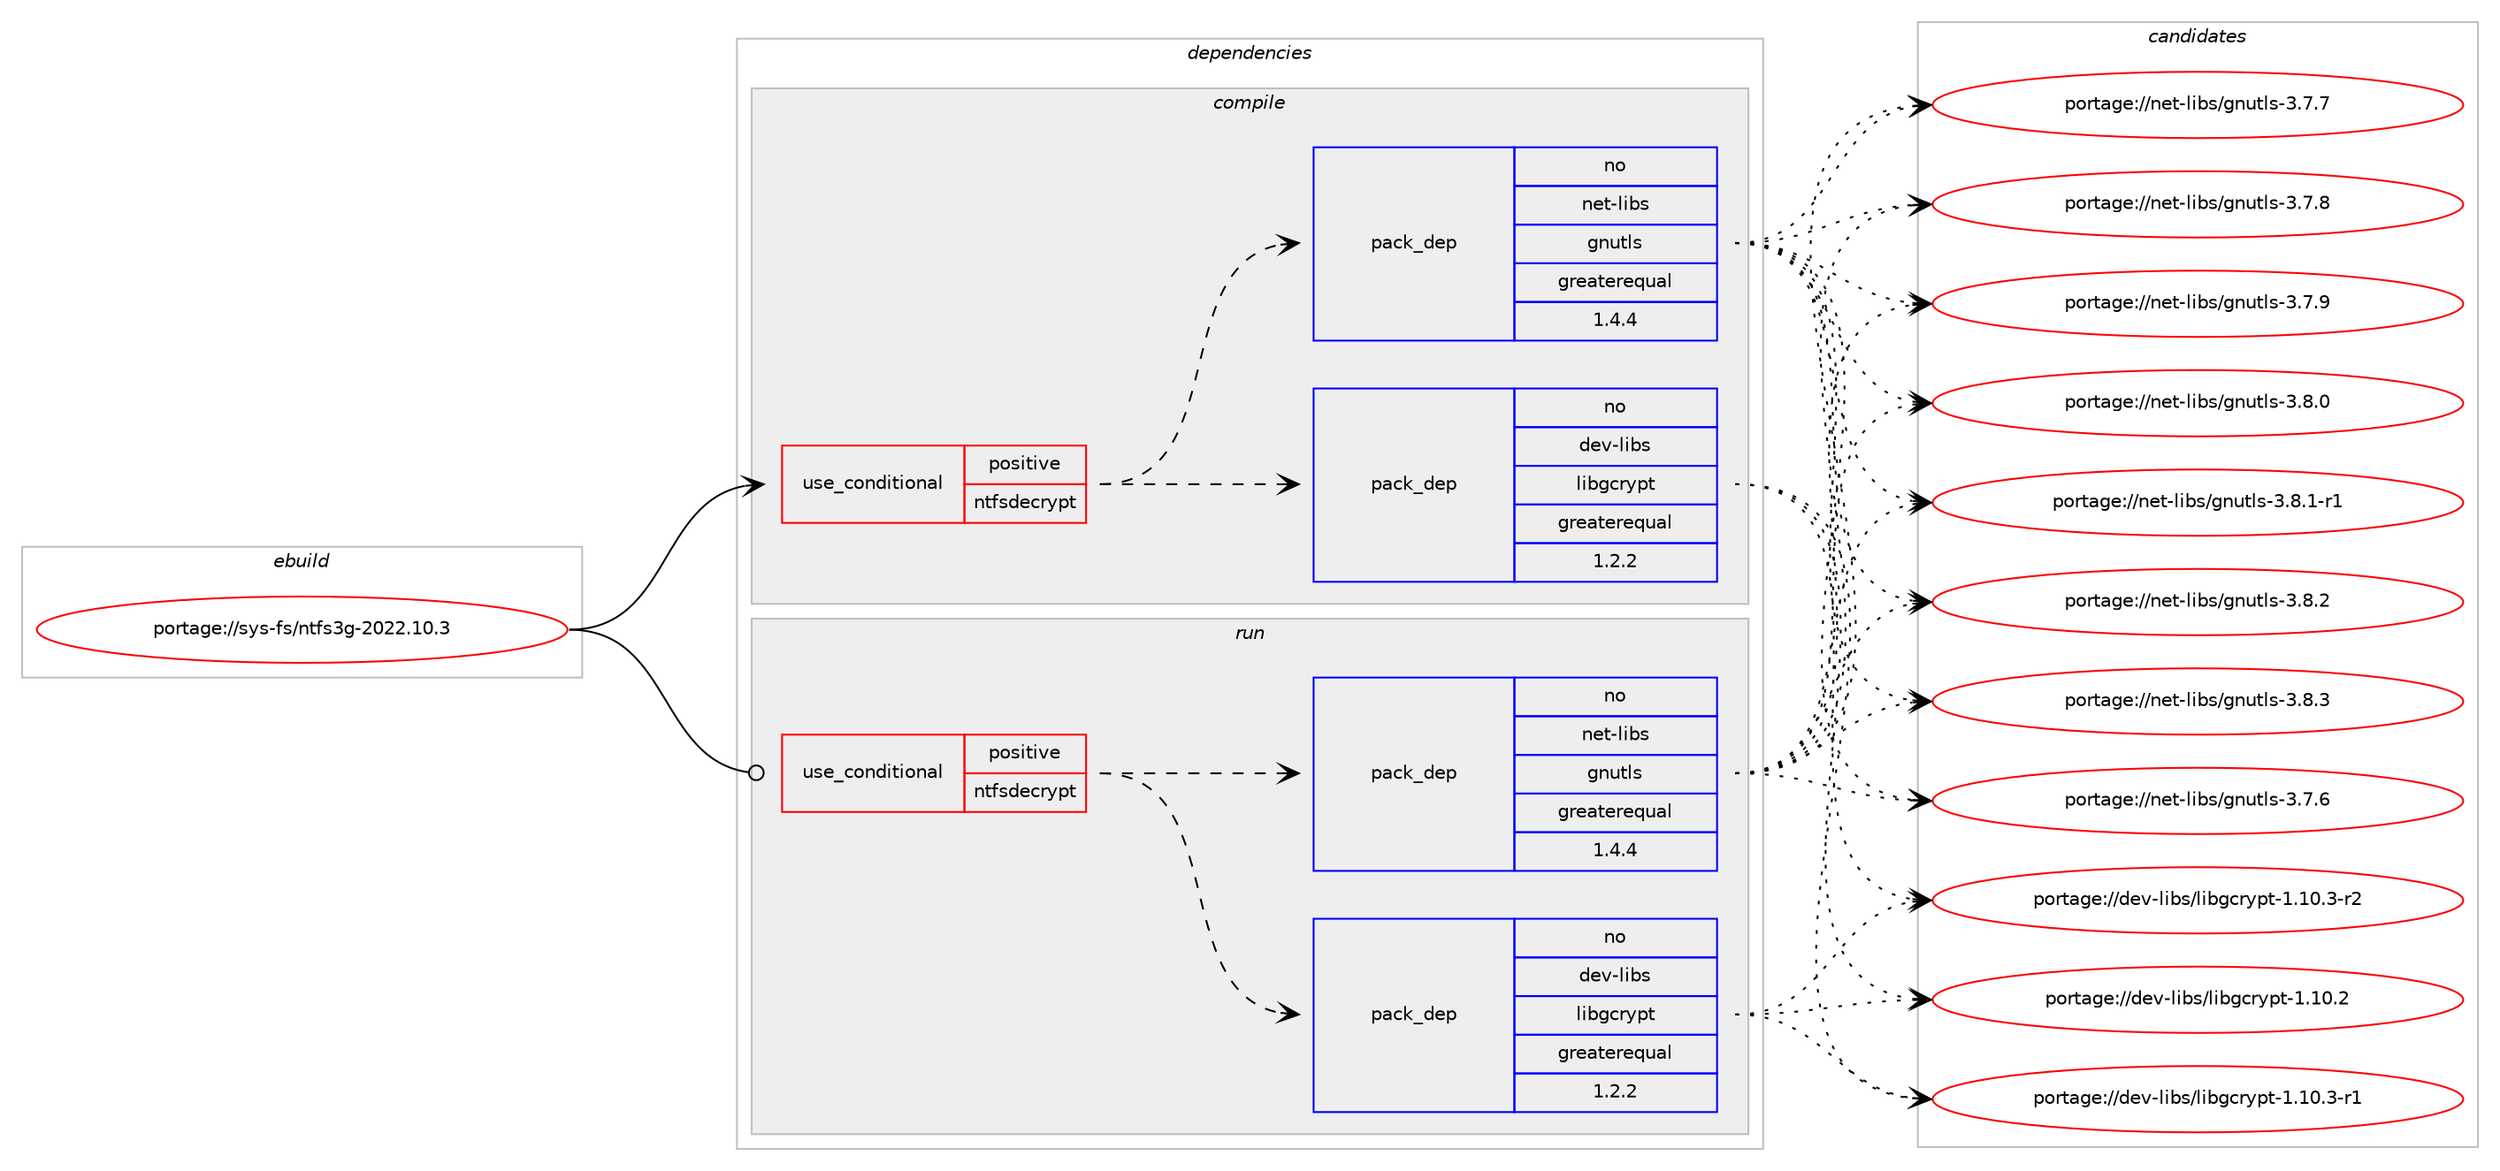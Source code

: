 digraph prolog {

# *************
# Graph options
# *************

newrank=true;
concentrate=true;
compound=true;
graph [rankdir=LR,fontname=Helvetica,fontsize=10,ranksep=1.5];#, ranksep=2.5, nodesep=0.2];
edge  [arrowhead=vee];
node  [fontname=Helvetica,fontsize=10];

# **********
# The ebuild
# **********

subgraph cluster_leftcol {
color=gray;
rank=same;
label=<<i>ebuild</i>>;
id [label="portage://sys-fs/ntfs3g-2022.10.3", color=red, width=4, href="../sys-fs/ntfs3g-2022.10.3.svg"];
}

# ****************
# The dependencies
# ****************

subgraph cluster_midcol {
color=gray;
label=<<i>dependencies</i>>;
subgraph cluster_compile {
fillcolor="#eeeeee";
style=filled;
label=<<i>compile</i>>;
subgraph cond3765 {
dependency5703 [label=<<TABLE BORDER="0" CELLBORDER="1" CELLSPACING="0" CELLPADDING="4"><TR><TD ROWSPAN="3" CELLPADDING="10">use_conditional</TD></TR><TR><TD>positive</TD></TR><TR><TD>ntfsdecrypt</TD></TR></TABLE>>, shape=none, color=red];
subgraph pack1870 {
dependency5704 [label=<<TABLE BORDER="0" CELLBORDER="1" CELLSPACING="0" CELLPADDING="4" WIDTH="220"><TR><TD ROWSPAN="6" CELLPADDING="30">pack_dep</TD></TR><TR><TD WIDTH="110">no</TD></TR><TR><TD>dev-libs</TD></TR><TR><TD>libgcrypt</TD></TR><TR><TD>greaterequal</TD></TR><TR><TD>1.2.2</TD></TR></TABLE>>, shape=none, color=blue];
}
dependency5703:e -> dependency5704:w [weight=20,style="dashed",arrowhead="vee"];
subgraph pack1871 {
dependency5705 [label=<<TABLE BORDER="0" CELLBORDER="1" CELLSPACING="0" CELLPADDING="4" WIDTH="220"><TR><TD ROWSPAN="6" CELLPADDING="30">pack_dep</TD></TR><TR><TD WIDTH="110">no</TD></TR><TR><TD>net-libs</TD></TR><TR><TD>gnutls</TD></TR><TR><TD>greaterequal</TD></TR><TR><TD>1.4.4</TD></TR></TABLE>>, shape=none, color=blue];
}
dependency5703:e -> dependency5705:w [weight=20,style="dashed",arrowhead="vee"];
}
id:e -> dependency5703:w [weight=20,style="solid",arrowhead="vee"];
# *** BEGIN UNKNOWN DEPENDENCY TYPE (TODO) ***
# id -> package_dependency(portage://sys-fs/ntfs3g-2022.10.3,install,no,sys-apps,attr,none,[,,],[],[])
# *** END UNKNOWN DEPENDENCY TYPE (TODO) ***

# *** BEGIN UNKNOWN DEPENDENCY TYPE (TODO) ***
# id -> package_dependency(portage://sys-fs/ntfs3g-2022.10.3,install,no,sys-apps,util-linux,none,[,,],[slot(0),equal],[])
# *** END UNKNOWN DEPENDENCY TYPE (TODO) ***

}
subgraph cluster_compileandrun {
fillcolor="#eeeeee";
style=filled;
label=<<i>compile and run</i>>;
}
subgraph cluster_run {
fillcolor="#eeeeee";
style=filled;
label=<<i>run</i>>;
subgraph cond3766 {
dependency5706 [label=<<TABLE BORDER="0" CELLBORDER="1" CELLSPACING="0" CELLPADDING="4"><TR><TD ROWSPAN="3" CELLPADDING="10">use_conditional</TD></TR><TR><TD>positive</TD></TR><TR><TD>ntfsdecrypt</TD></TR></TABLE>>, shape=none, color=red];
subgraph pack1872 {
dependency5707 [label=<<TABLE BORDER="0" CELLBORDER="1" CELLSPACING="0" CELLPADDING="4" WIDTH="220"><TR><TD ROWSPAN="6" CELLPADDING="30">pack_dep</TD></TR><TR><TD WIDTH="110">no</TD></TR><TR><TD>dev-libs</TD></TR><TR><TD>libgcrypt</TD></TR><TR><TD>greaterequal</TD></TR><TR><TD>1.2.2</TD></TR></TABLE>>, shape=none, color=blue];
}
dependency5706:e -> dependency5707:w [weight=20,style="dashed",arrowhead="vee"];
subgraph pack1873 {
dependency5708 [label=<<TABLE BORDER="0" CELLBORDER="1" CELLSPACING="0" CELLPADDING="4" WIDTH="220"><TR><TD ROWSPAN="6" CELLPADDING="30">pack_dep</TD></TR><TR><TD WIDTH="110">no</TD></TR><TR><TD>net-libs</TD></TR><TR><TD>gnutls</TD></TR><TR><TD>greaterequal</TD></TR><TR><TD>1.4.4</TD></TR></TABLE>>, shape=none, color=blue];
}
dependency5706:e -> dependency5708:w [weight=20,style="dashed",arrowhead="vee"];
}
id:e -> dependency5706:w [weight=20,style="solid",arrowhead="odot"];
# *** BEGIN UNKNOWN DEPENDENCY TYPE (TODO) ***
# id -> package_dependency(portage://sys-fs/ntfs3g-2022.10.3,run,no,sys-apps,util-linux,none,[,,],[slot(0),equal],[])
# *** END UNKNOWN DEPENDENCY TYPE (TODO) ***

}
}

# **************
# The candidates
# **************

subgraph cluster_choices {
rank=same;
color=gray;
label=<<i>candidates</i>>;

subgraph choice1870 {
color=black;
nodesep=1;
choice100101118451081059811547108105981039911412111211645494649484650 [label="portage://dev-libs/libgcrypt-1.10.2", color=red, width=4,href="../dev-libs/libgcrypt-1.10.2.svg"];
choice1001011184510810598115471081059810399114121112116454946494846514511449 [label="portage://dev-libs/libgcrypt-1.10.3-r1", color=red, width=4,href="../dev-libs/libgcrypt-1.10.3-r1.svg"];
choice1001011184510810598115471081059810399114121112116454946494846514511450 [label="portage://dev-libs/libgcrypt-1.10.3-r2", color=red, width=4,href="../dev-libs/libgcrypt-1.10.3-r2.svg"];
dependency5704:e -> choice100101118451081059811547108105981039911412111211645494649484650:w [style=dotted,weight="100"];
dependency5704:e -> choice1001011184510810598115471081059810399114121112116454946494846514511449:w [style=dotted,weight="100"];
dependency5704:e -> choice1001011184510810598115471081059810399114121112116454946494846514511450:w [style=dotted,weight="100"];
}
subgraph choice1871 {
color=black;
nodesep=1;
choice110101116451081059811547103110117116108115455146554654 [label="portage://net-libs/gnutls-3.7.6", color=red, width=4,href="../net-libs/gnutls-3.7.6.svg"];
choice110101116451081059811547103110117116108115455146554655 [label="portage://net-libs/gnutls-3.7.7", color=red, width=4,href="../net-libs/gnutls-3.7.7.svg"];
choice110101116451081059811547103110117116108115455146554656 [label="portage://net-libs/gnutls-3.7.8", color=red, width=4,href="../net-libs/gnutls-3.7.8.svg"];
choice110101116451081059811547103110117116108115455146554657 [label="portage://net-libs/gnutls-3.7.9", color=red, width=4,href="../net-libs/gnutls-3.7.9.svg"];
choice110101116451081059811547103110117116108115455146564648 [label="portage://net-libs/gnutls-3.8.0", color=red, width=4,href="../net-libs/gnutls-3.8.0.svg"];
choice1101011164510810598115471031101171161081154551465646494511449 [label="portage://net-libs/gnutls-3.8.1-r1", color=red, width=4,href="../net-libs/gnutls-3.8.1-r1.svg"];
choice110101116451081059811547103110117116108115455146564650 [label="portage://net-libs/gnutls-3.8.2", color=red, width=4,href="../net-libs/gnutls-3.8.2.svg"];
choice110101116451081059811547103110117116108115455146564651 [label="portage://net-libs/gnutls-3.8.3", color=red, width=4,href="../net-libs/gnutls-3.8.3.svg"];
dependency5705:e -> choice110101116451081059811547103110117116108115455146554654:w [style=dotted,weight="100"];
dependency5705:e -> choice110101116451081059811547103110117116108115455146554655:w [style=dotted,weight="100"];
dependency5705:e -> choice110101116451081059811547103110117116108115455146554656:w [style=dotted,weight="100"];
dependency5705:e -> choice110101116451081059811547103110117116108115455146554657:w [style=dotted,weight="100"];
dependency5705:e -> choice110101116451081059811547103110117116108115455146564648:w [style=dotted,weight="100"];
dependency5705:e -> choice1101011164510810598115471031101171161081154551465646494511449:w [style=dotted,weight="100"];
dependency5705:e -> choice110101116451081059811547103110117116108115455146564650:w [style=dotted,weight="100"];
dependency5705:e -> choice110101116451081059811547103110117116108115455146564651:w [style=dotted,weight="100"];
}
subgraph choice1872 {
color=black;
nodesep=1;
choice100101118451081059811547108105981039911412111211645494649484650 [label="portage://dev-libs/libgcrypt-1.10.2", color=red, width=4,href="../dev-libs/libgcrypt-1.10.2.svg"];
choice1001011184510810598115471081059810399114121112116454946494846514511449 [label="portage://dev-libs/libgcrypt-1.10.3-r1", color=red, width=4,href="../dev-libs/libgcrypt-1.10.3-r1.svg"];
choice1001011184510810598115471081059810399114121112116454946494846514511450 [label="portage://dev-libs/libgcrypt-1.10.3-r2", color=red, width=4,href="../dev-libs/libgcrypt-1.10.3-r2.svg"];
dependency5707:e -> choice100101118451081059811547108105981039911412111211645494649484650:w [style=dotted,weight="100"];
dependency5707:e -> choice1001011184510810598115471081059810399114121112116454946494846514511449:w [style=dotted,weight="100"];
dependency5707:e -> choice1001011184510810598115471081059810399114121112116454946494846514511450:w [style=dotted,weight="100"];
}
subgraph choice1873 {
color=black;
nodesep=1;
choice110101116451081059811547103110117116108115455146554654 [label="portage://net-libs/gnutls-3.7.6", color=red, width=4,href="../net-libs/gnutls-3.7.6.svg"];
choice110101116451081059811547103110117116108115455146554655 [label="portage://net-libs/gnutls-3.7.7", color=red, width=4,href="../net-libs/gnutls-3.7.7.svg"];
choice110101116451081059811547103110117116108115455146554656 [label="portage://net-libs/gnutls-3.7.8", color=red, width=4,href="../net-libs/gnutls-3.7.8.svg"];
choice110101116451081059811547103110117116108115455146554657 [label="portage://net-libs/gnutls-3.7.9", color=red, width=4,href="../net-libs/gnutls-3.7.9.svg"];
choice110101116451081059811547103110117116108115455146564648 [label="portage://net-libs/gnutls-3.8.0", color=red, width=4,href="../net-libs/gnutls-3.8.0.svg"];
choice1101011164510810598115471031101171161081154551465646494511449 [label="portage://net-libs/gnutls-3.8.1-r1", color=red, width=4,href="../net-libs/gnutls-3.8.1-r1.svg"];
choice110101116451081059811547103110117116108115455146564650 [label="portage://net-libs/gnutls-3.8.2", color=red, width=4,href="../net-libs/gnutls-3.8.2.svg"];
choice110101116451081059811547103110117116108115455146564651 [label="portage://net-libs/gnutls-3.8.3", color=red, width=4,href="../net-libs/gnutls-3.8.3.svg"];
dependency5708:e -> choice110101116451081059811547103110117116108115455146554654:w [style=dotted,weight="100"];
dependency5708:e -> choice110101116451081059811547103110117116108115455146554655:w [style=dotted,weight="100"];
dependency5708:e -> choice110101116451081059811547103110117116108115455146554656:w [style=dotted,weight="100"];
dependency5708:e -> choice110101116451081059811547103110117116108115455146554657:w [style=dotted,weight="100"];
dependency5708:e -> choice110101116451081059811547103110117116108115455146564648:w [style=dotted,weight="100"];
dependency5708:e -> choice1101011164510810598115471031101171161081154551465646494511449:w [style=dotted,weight="100"];
dependency5708:e -> choice110101116451081059811547103110117116108115455146564650:w [style=dotted,weight="100"];
dependency5708:e -> choice110101116451081059811547103110117116108115455146564651:w [style=dotted,weight="100"];
}
}

}
